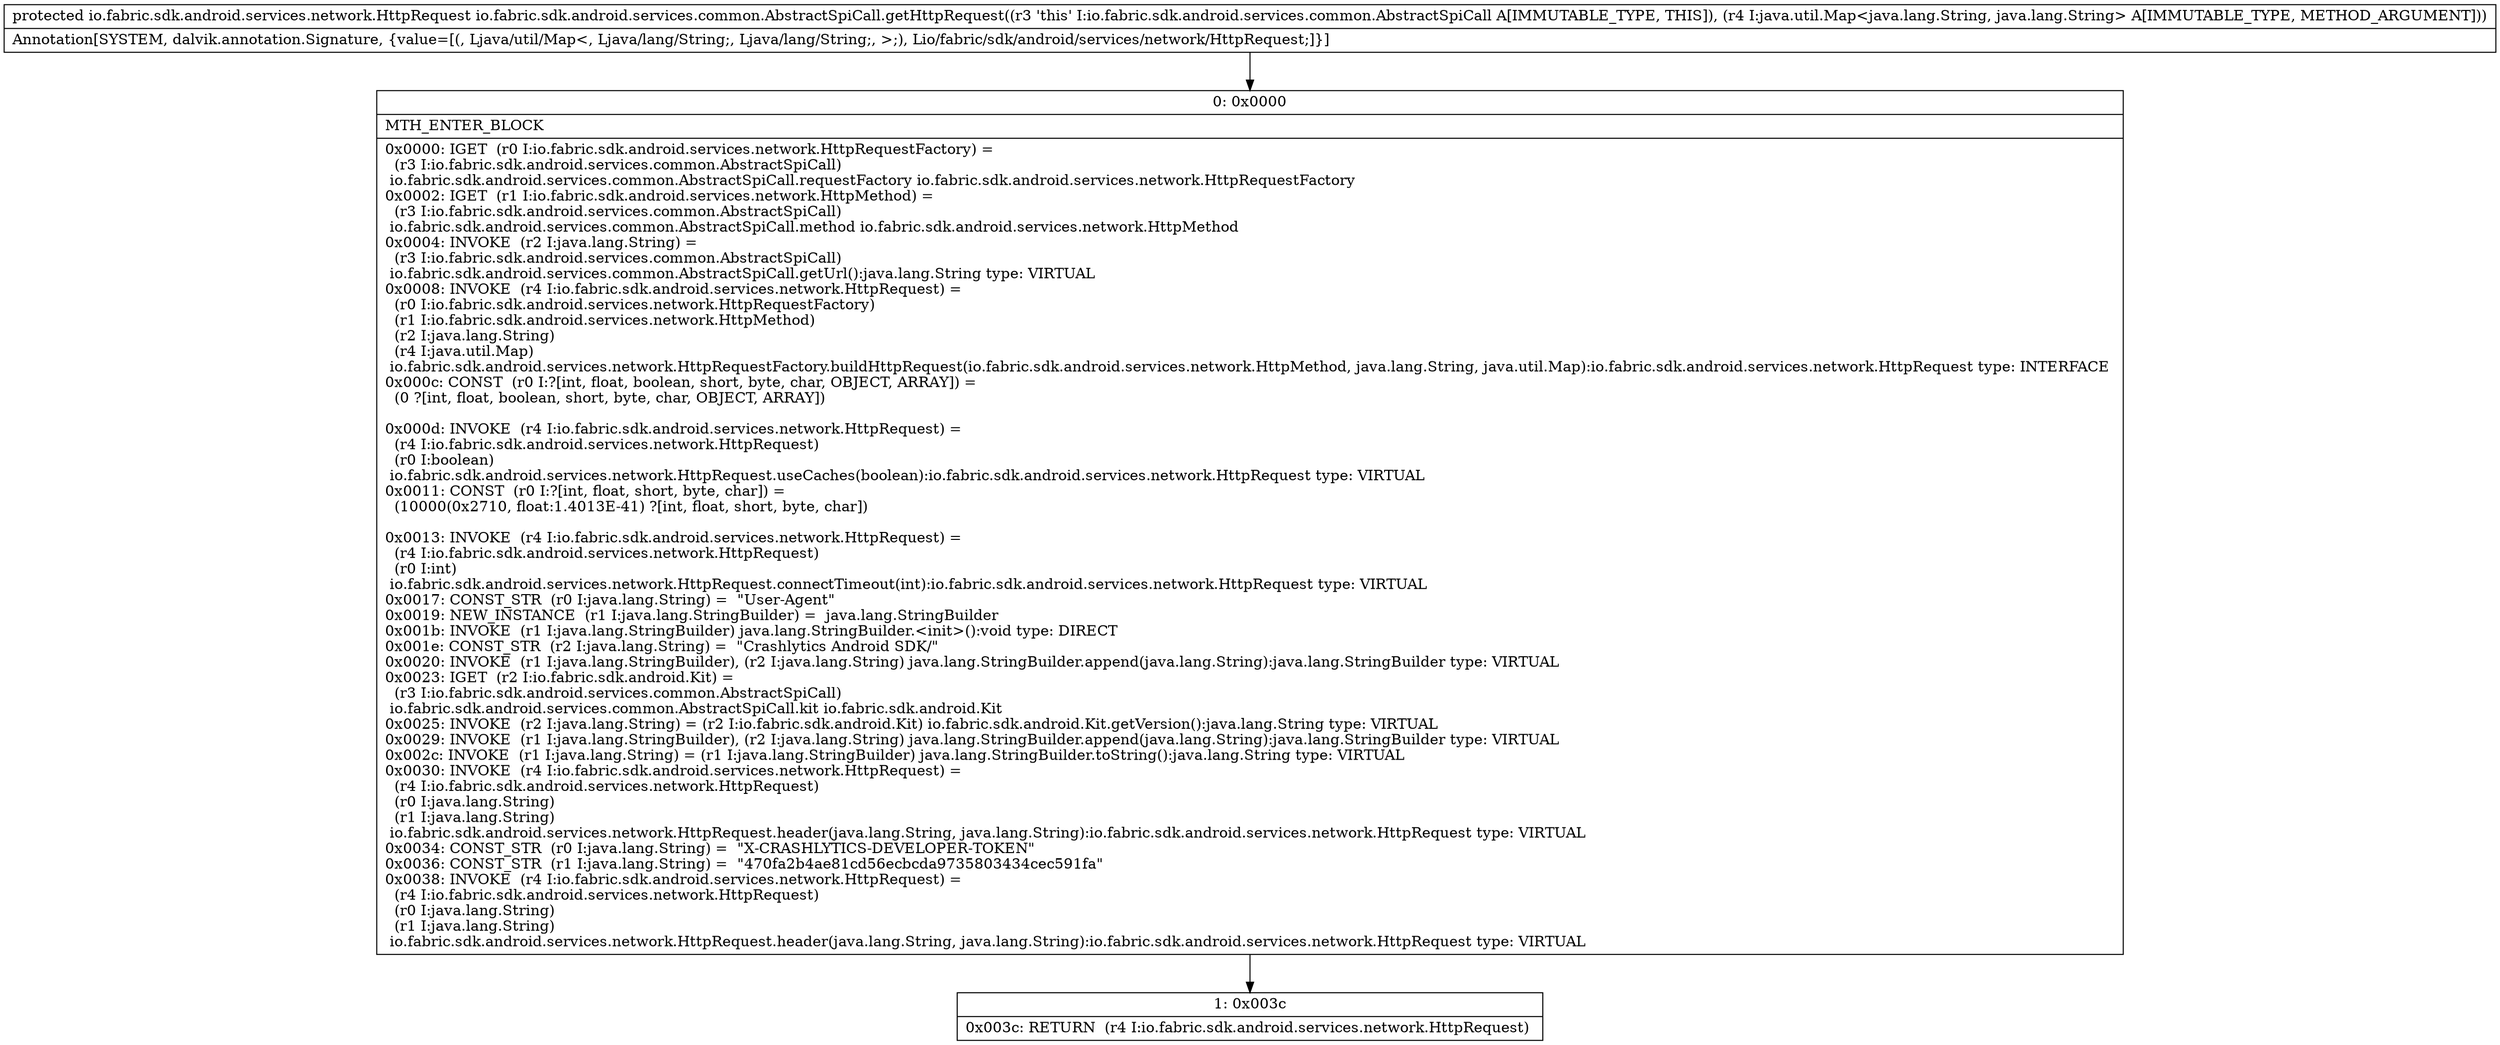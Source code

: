 digraph "CFG forio.fabric.sdk.android.services.common.AbstractSpiCall.getHttpRequest(Ljava\/util\/Map;)Lio\/fabric\/sdk\/android\/services\/network\/HttpRequest;" {
Node_0 [shape=record,label="{0\:\ 0x0000|MTH_ENTER_BLOCK\l|0x0000: IGET  (r0 I:io.fabric.sdk.android.services.network.HttpRequestFactory) = \l  (r3 I:io.fabric.sdk.android.services.common.AbstractSpiCall)\l io.fabric.sdk.android.services.common.AbstractSpiCall.requestFactory io.fabric.sdk.android.services.network.HttpRequestFactory \l0x0002: IGET  (r1 I:io.fabric.sdk.android.services.network.HttpMethod) = \l  (r3 I:io.fabric.sdk.android.services.common.AbstractSpiCall)\l io.fabric.sdk.android.services.common.AbstractSpiCall.method io.fabric.sdk.android.services.network.HttpMethod \l0x0004: INVOKE  (r2 I:java.lang.String) = \l  (r3 I:io.fabric.sdk.android.services.common.AbstractSpiCall)\l io.fabric.sdk.android.services.common.AbstractSpiCall.getUrl():java.lang.String type: VIRTUAL \l0x0008: INVOKE  (r4 I:io.fabric.sdk.android.services.network.HttpRequest) = \l  (r0 I:io.fabric.sdk.android.services.network.HttpRequestFactory)\l  (r1 I:io.fabric.sdk.android.services.network.HttpMethod)\l  (r2 I:java.lang.String)\l  (r4 I:java.util.Map)\l io.fabric.sdk.android.services.network.HttpRequestFactory.buildHttpRequest(io.fabric.sdk.android.services.network.HttpMethod, java.lang.String, java.util.Map):io.fabric.sdk.android.services.network.HttpRequest type: INTERFACE \l0x000c: CONST  (r0 I:?[int, float, boolean, short, byte, char, OBJECT, ARRAY]) = \l  (0 ?[int, float, boolean, short, byte, char, OBJECT, ARRAY])\l \l0x000d: INVOKE  (r4 I:io.fabric.sdk.android.services.network.HttpRequest) = \l  (r4 I:io.fabric.sdk.android.services.network.HttpRequest)\l  (r0 I:boolean)\l io.fabric.sdk.android.services.network.HttpRequest.useCaches(boolean):io.fabric.sdk.android.services.network.HttpRequest type: VIRTUAL \l0x0011: CONST  (r0 I:?[int, float, short, byte, char]) = \l  (10000(0x2710, float:1.4013E\-41) ?[int, float, short, byte, char])\l \l0x0013: INVOKE  (r4 I:io.fabric.sdk.android.services.network.HttpRequest) = \l  (r4 I:io.fabric.sdk.android.services.network.HttpRequest)\l  (r0 I:int)\l io.fabric.sdk.android.services.network.HttpRequest.connectTimeout(int):io.fabric.sdk.android.services.network.HttpRequest type: VIRTUAL \l0x0017: CONST_STR  (r0 I:java.lang.String) =  \"User\-Agent\" \l0x0019: NEW_INSTANCE  (r1 I:java.lang.StringBuilder) =  java.lang.StringBuilder \l0x001b: INVOKE  (r1 I:java.lang.StringBuilder) java.lang.StringBuilder.\<init\>():void type: DIRECT \l0x001e: CONST_STR  (r2 I:java.lang.String) =  \"Crashlytics Android SDK\/\" \l0x0020: INVOKE  (r1 I:java.lang.StringBuilder), (r2 I:java.lang.String) java.lang.StringBuilder.append(java.lang.String):java.lang.StringBuilder type: VIRTUAL \l0x0023: IGET  (r2 I:io.fabric.sdk.android.Kit) = \l  (r3 I:io.fabric.sdk.android.services.common.AbstractSpiCall)\l io.fabric.sdk.android.services.common.AbstractSpiCall.kit io.fabric.sdk.android.Kit \l0x0025: INVOKE  (r2 I:java.lang.String) = (r2 I:io.fabric.sdk.android.Kit) io.fabric.sdk.android.Kit.getVersion():java.lang.String type: VIRTUAL \l0x0029: INVOKE  (r1 I:java.lang.StringBuilder), (r2 I:java.lang.String) java.lang.StringBuilder.append(java.lang.String):java.lang.StringBuilder type: VIRTUAL \l0x002c: INVOKE  (r1 I:java.lang.String) = (r1 I:java.lang.StringBuilder) java.lang.StringBuilder.toString():java.lang.String type: VIRTUAL \l0x0030: INVOKE  (r4 I:io.fabric.sdk.android.services.network.HttpRequest) = \l  (r4 I:io.fabric.sdk.android.services.network.HttpRequest)\l  (r0 I:java.lang.String)\l  (r1 I:java.lang.String)\l io.fabric.sdk.android.services.network.HttpRequest.header(java.lang.String, java.lang.String):io.fabric.sdk.android.services.network.HttpRequest type: VIRTUAL \l0x0034: CONST_STR  (r0 I:java.lang.String) =  \"X\-CRASHLYTICS\-DEVELOPER\-TOKEN\" \l0x0036: CONST_STR  (r1 I:java.lang.String) =  \"470fa2b4ae81cd56ecbcda9735803434cec591fa\" \l0x0038: INVOKE  (r4 I:io.fabric.sdk.android.services.network.HttpRequest) = \l  (r4 I:io.fabric.sdk.android.services.network.HttpRequest)\l  (r0 I:java.lang.String)\l  (r1 I:java.lang.String)\l io.fabric.sdk.android.services.network.HttpRequest.header(java.lang.String, java.lang.String):io.fabric.sdk.android.services.network.HttpRequest type: VIRTUAL \l}"];
Node_1 [shape=record,label="{1\:\ 0x003c|0x003c: RETURN  (r4 I:io.fabric.sdk.android.services.network.HttpRequest) \l}"];
MethodNode[shape=record,label="{protected io.fabric.sdk.android.services.network.HttpRequest io.fabric.sdk.android.services.common.AbstractSpiCall.getHttpRequest((r3 'this' I:io.fabric.sdk.android.services.common.AbstractSpiCall A[IMMUTABLE_TYPE, THIS]), (r4 I:java.util.Map\<java.lang.String, java.lang.String\> A[IMMUTABLE_TYPE, METHOD_ARGUMENT]))  | Annotation[SYSTEM, dalvik.annotation.Signature, \{value=[(, Ljava\/util\/Map\<, Ljava\/lang\/String;, Ljava\/lang\/String;, \>;), Lio\/fabric\/sdk\/android\/services\/network\/HttpRequest;]\}]\l}"];
MethodNode -> Node_0;
Node_0 -> Node_1;
}

